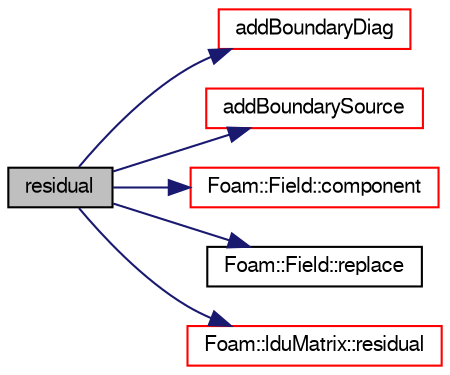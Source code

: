 digraph "residual"
{
  bgcolor="transparent";
  edge [fontname="FreeSans",fontsize="10",labelfontname="FreeSans",labelfontsize="10"];
  node [fontname="FreeSans",fontsize="10",shape=record];
  rankdir="LR";
  Node1 [label="residual",height=0.2,width=0.4,color="black", fillcolor="grey75", style="filled" fontcolor="black"];
  Node1 -> Node2 [color="midnightblue",fontsize="10",style="solid",fontname="FreeSans"];
  Node2 [label="addBoundaryDiag",height=0.2,width=0.4,color="red",URL="$a00850.html#a085edaddf912acc70e5957338503e5ec"];
  Node1 -> Node3 [color="midnightblue",fontsize="10",style="solid",fontname="FreeSans"];
  Node3 [label="addBoundarySource",height=0.2,width=0.4,color="red",URL="$a00850.html#a0011948a44dfba18f7aa66cf672fbfec"];
  Node1 -> Node4 [color="midnightblue",fontsize="10",style="solid",fontname="FreeSans"];
  Node4 [label="Foam::Field::component",height=0.2,width=0.4,color="red",URL="$a00733.html#a770bc7d2cd4553971cd2acd4d65be9eb",tooltip="Return a component field of the field. "];
  Node1 -> Node5 [color="midnightblue",fontsize="10",style="solid",fontname="FreeSans"];
  Node5 [label="Foam::Field::replace",height=0.2,width=0.4,color="black",URL="$a00733.html#a815e9bf6122726b1d13b4baf30bbad04",tooltip="Replace a component field of the field. "];
  Node1 -> Node6 [color="midnightblue",fontsize="10",style="solid",fontname="FreeSans"];
  Node6 [label="Foam::lduMatrix::residual",height=0.2,width=0.4,color="red",URL="$a01245.html#a993f699d9efc5bc6a82b0c8b6e86c78a"];
}
